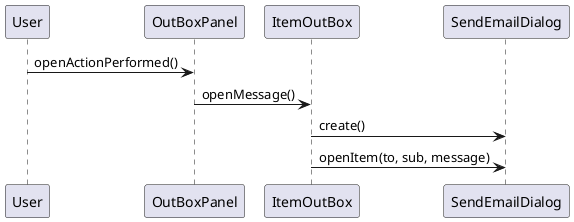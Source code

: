 @startuml doc-files/open_outbox_sequence_diagram.png
participant User as usr
participant "OutBoxPanel" as obp
participant "ItemOutBox" as iob
participant "SendEmailDialog" as sed
usr -> obp : openActionPerformed()
obp -> iob : openMessage()
iob -> sed : create()
iob -> sed : openItem(to, sub, message)
@enduml